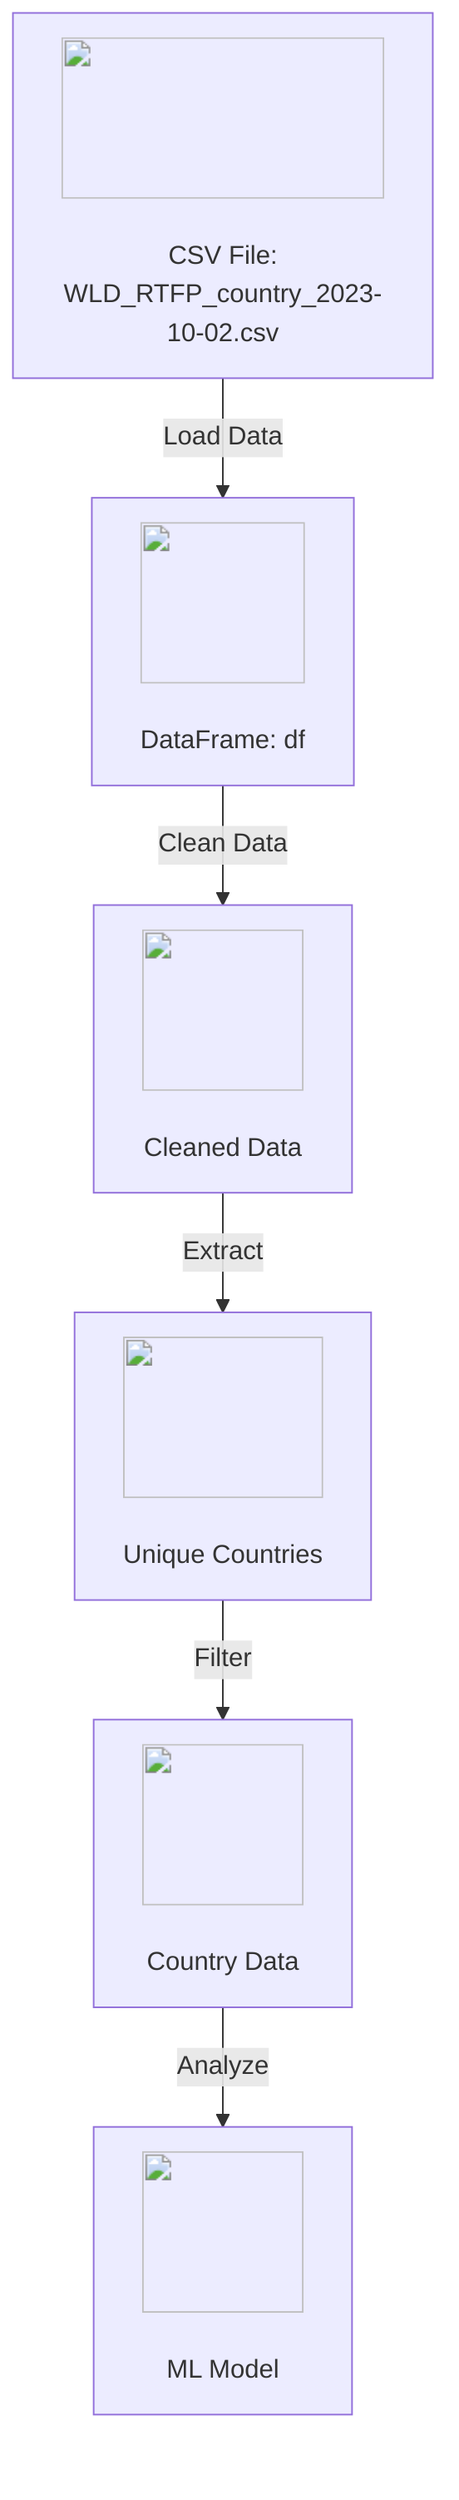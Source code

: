 graph TD
    A["<img src='icons/database.svg' width=100 height=100/> <br/> CSV File: WLD_RTFP_country_2023-10-02.csv"] -->|Load Data| B["<img src='icons/file.svg' width=100 height=100/> <br/> DataFrame: df"] 
    B -->|Clean Data| C["<img src='icons/table.svg' width=100 height=100/> <br/> Cleaned Data"]
    C -->|Extract| D["<img src='icons/column_split.svg' width=100 height=100/> <br/> Unique Countries"]
    D -->|Filter| E["<img src='icons/row_split.svg' width=100 height=100/> <br/> Country Data"]
    E -->|Analyze| F["<img src='icons/brain.svg' width=100 height=100/> <br/> ML Model"]